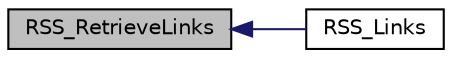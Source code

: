 digraph G
{
  edge [fontname="Helvetica",fontsize="10",labelfontname="Helvetica",labelfontsize="10"];
  node [fontname="Helvetica",fontsize="10",shape=record];
  rankdir="LR";
  Node1 [label="RSS_RetrieveLinks",height=0.2,width=0.4,color="black", fillcolor="grey75", style="filled" fontcolor="black"];
  Node1 -> Node2 [dir="back",color="midnightblue",fontsize="10",style="solid",fontname="Helvetica"];
  Node2 [label="RSS_Links",height=0.2,width=0.4,color="black", fillcolor="white", style="filled",URL="$rsslib_8php.html#ab037a40218669ddb57e676b14839a5e4"];
}
